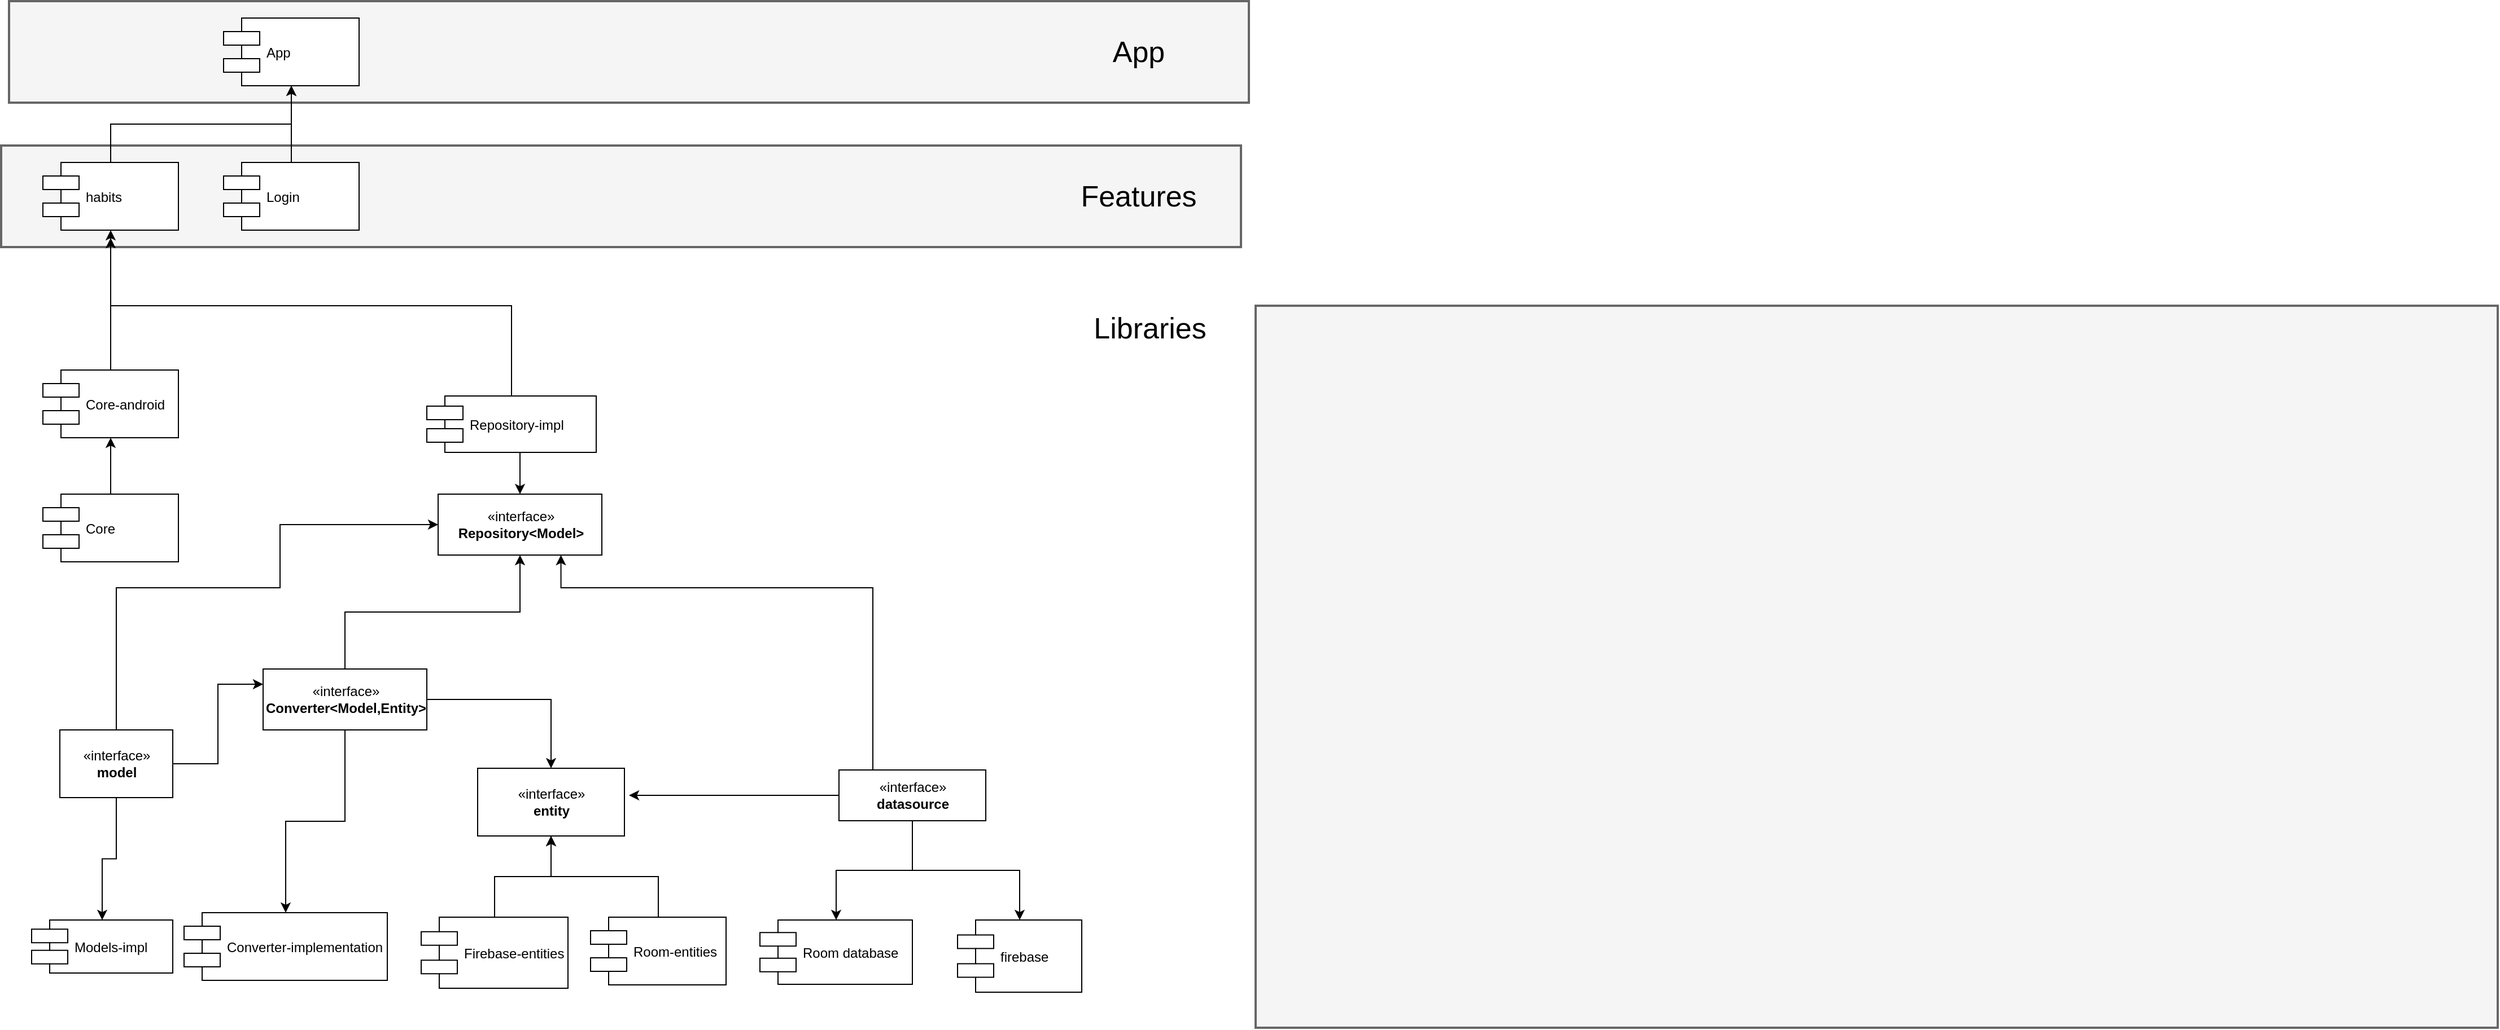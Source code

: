 <mxfile version="12.1.3" pages="1"><diagram id="54fzH4bkfljFNXTVijh6" name="Page-1"><mxGraphModel dx="1332" dy="1889" grid="1" gridSize="10" guides="1" tooltips="1" connect="1" arrows="1" fold="1" page="1" pageScale="1" pageWidth="850" pageHeight="1100" math="0" shadow="0"><root><mxCell id="0"/><mxCell id="1" parent="0"/><mxCell id="cOkBIFZBn-ActWQBM94k-70" value="" style="rounded=0;whiteSpace=wrap;html=1;strokeWidth=2;fillColor=#f5f5f5;strokeColor=#666666;fontColor=#333333;" vertex="1" parent="1"><mxGeometry x="10" y="-220" width="1098" height="90" as="geometry"/></mxCell><mxCell id="cOkBIFZBn-ActWQBM94k-69" value="" style="rounded=0;whiteSpace=wrap;html=1;strokeWidth=2;fillColor=#f5f5f5;strokeColor=#666666;fontColor=#333333;" vertex="1" parent="1"><mxGeometry x="3" y="-92" width="1098" height="90" as="geometry"/></mxCell><mxCell id="cOkBIFZBn-ActWQBM94k-67" value="" style="rounded=0;whiteSpace=wrap;html=1;strokeWidth=2;fillColor=#f5f5f5;strokeColor=#666666;fontColor=#333333;" vertex="1" parent="1"><mxGeometry x="1114" y="50" width="1100" height="640" as="geometry"/></mxCell><mxCell id="cOkBIFZBn-ActWQBM94k-19" style="edgeStyle=orthogonalEdgeStyle;rounded=0;orthogonalLoop=1;jettySize=auto;html=1;exitX=0.5;exitY=0;exitDx=0;exitDy=0;entryX=0.5;entryY=1;entryDx=0;entryDy=0;" edge="1" parent="1" source="cOkBIFZBn-ActWQBM94k-1" target="cOkBIFZBn-ActWQBM94k-2"><mxGeometry relative="1" as="geometry"/></mxCell><mxCell id="cOkBIFZBn-ActWQBM94k-1" value="Core" style="shape=component;align=left;spacingLeft=36;" vertex="1" parent="1"><mxGeometry x="40" y="217" width="120" height="60" as="geometry"/></mxCell><mxCell id="cOkBIFZBn-ActWQBM94k-63" style="edgeStyle=orthogonalEdgeStyle;rounded=0;orthogonalLoop=1;jettySize=auto;html=1;exitX=0.5;exitY=0;exitDx=0;exitDy=0;entryX=0.5;entryY=1;entryDx=0;entryDy=0;" edge="1" parent="1" source="cOkBIFZBn-ActWQBM94k-2" target="cOkBIFZBn-ActWQBM94k-3"><mxGeometry relative="1" as="geometry"/></mxCell><mxCell id="cOkBIFZBn-ActWQBM94k-2" value="Core-android" style="shape=component;align=left;spacingLeft=36;" vertex="1" parent="1"><mxGeometry x="40" y="107" width="120" height="60" as="geometry"/></mxCell><mxCell id="cOkBIFZBn-ActWQBM94k-23" style="edgeStyle=orthogonalEdgeStyle;rounded=0;orthogonalLoop=1;jettySize=auto;html=1;exitX=0.5;exitY=0;exitDx=0;exitDy=0;" edge="1" parent="1" source="cOkBIFZBn-ActWQBM94k-3" target="cOkBIFZBn-ActWQBM94k-5"><mxGeometry relative="1" as="geometry"/></mxCell><mxCell id="cOkBIFZBn-ActWQBM94k-3" value="habits" style="shape=component;align=left;spacingLeft=36;" vertex="1" parent="1"><mxGeometry x="40" y="-77" width="120" height="60" as="geometry"/></mxCell><mxCell id="cOkBIFZBn-ActWQBM94k-5" value="App" style="shape=component;align=left;spacingLeft=36;" vertex="1" parent="1"><mxGeometry x="200" y="-205" width="120" height="60" as="geometry"/></mxCell><mxCell id="cOkBIFZBn-ActWQBM94k-24" style="edgeStyle=orthogonalEdgeStyle;rounded=0;orthogonalLoop=1;jettySize=auto;html=1;exitX=0.5;exitY=0;exitDx=0;exitDy=0;entryX=0.5;entryY=1;entryDx=0;entryDy=0;" edge="1" parent="1" source="cOkBIFZBn-ActWQBM94k-6" target="cOkBIFZBn-ActWQBM94k-5"><mxGeometry relative="1" as="geometry"/></mxCell><mxCell id="cOkBIFZBn-ActWQBM94k-6" value="Login" style="shape=component;align=left;spacingLeft=36;" vertex="1" parent="1"><mxGeometry x="200" y="-77" width="120" height="60" as="geometry"/></mxCell><mxCell id="cOkBIFZBn-ActWQBM94k-7" value="Models-impl" style="shape=component;align=left;spacingLeft=36;" vertex="1" parent="1"><mxGeometry x="30" y="594.5" width="125" height="47" as="geometry"/></mxCell><mxCell id="cOkBIFZBn-ActWQBM94k-18" style="edgeStyle=orthogonalEdgeStyle;rounded=0;orthogonalLoop=1;jettySize=auto;html=1;exitX=0.5;exitY=0;exitDx=0;exitDy=0;entryX=0.5;entryY=1;entryDx=0;entryDy=0;" edge="1" parent="1" source="cOkBIFZBn-ActWQBM94k-8" target="cOkBIFZBn-ActWQBM94k-53"><mxGeometry relative="1" as="geometry"><mxPoint x="585" y="535" as="targetPoint"/></mxGeometry></mxCell><mxCell id="cOkBIFZBn-ActWQBM94k-8" value="Room-entities" style="shape=component;align=left;spacingLeft=36;" vertex="1" parent="1"><mxGeometry x="525" y="592" width="120" height="60" as="geometry"/></mxCell><mxCell id="cOkBIFZBn-ActWQBM94k-10" value="Converter-implementation" style="shape=component;align=left;spacingLeft=36;" vertex="1" parent="1"><mxGeometry x="165" y="588" width="180" height="60" as="geometry"/></mxCell><mxCell id="cOkBIFZBn-ActWQBM94k-28" style="edgeStyle=orthogonalEdgeStyle;rounded=0;orthogonalLoop=1;jettySize=auto;html=1;exitX=0.5;exitY=0;exitDx=0;exitDy=0;entryX=0.5;entryY=1;entryDx=0;entryDy=0;" edge="1" parent="1" source="cOkBIFZBn-ActWQBM94k-43" target="cOkBIFZBn-ActWQBM94k-87"><mxGeometry relative="1" as="geometry"><mxPoint x="445" y="347" as="sourcePoint"/><mxPoint x="450" y="277" as="targetPoint"/></mxGeometry></mxCell><mxCell id="cOkBIFZBn-ActWQBM94k-30" style="edgeStyle=orthogonalEdgeStyle;rounded=0;orthogonalLoop=1;jettySize=auto;html=1;exitX=0.5;exitY=1;exitDx=0;exitDy=0;entryX=0.5;entryY=0;entryDx=0;entryDy=0;" edge="1" parent="1" source="cOkBIFZBn-ActWQBM94k-43" target="cOkBIFZBn-ActWQBM94k-10"><mxGeometry relative="1" as="geometry"><mxPoint x="140" y="451" as="sourcePoint"/><Array as="points"><mxPoint x="308" y="507"/><mxPoint x="255" y="507"/></Array></mxGeometry></mxCell><mxCell id="cOkBIFZBn-ActWQBM94k-38" value="" style="edgeStyle=orthogonalEdgeStyle;rounded=0;orthogonalLoop=1;jettySize=auto;html=1;exitX=0.5;exitY=1;exitDx=0;exitDy=0;" edge="1" parent="1" source="cOkBIFZBn-ActWQBM94k-42" target="cOkBIFZBn-ActWQBM94k-37"><mxGeometry relative="1" as="geometry"><mxPoint x="735" y="527.5" as="sourcePoint"/></mxGeometry></mxCell><mxCell id="cOkBIFZBn-ActWQBM94k-37" value="Room database" style="shape=component;align=left;spacingLeft=36;" vertex="1" parent="1"><mxGeometry x="675" y="594.5" width="135" height="57" as="geometry"/></mxCell><mxCell id="cOkBIFZBn-ActWQBM94k-39" value="firebase" style="shape=component;align=left;spacingLeft=36;" vertex="1" parent="1"><mxGeometry x="850" y="594.5" width="110" height="64" as="geometry"/></mxCell><mxCell id="cOkBIFZBn-ActWQBM94k-78" style="edgeStyle=orthogonalEdgeStyle;rounded=0;orthogonalLoop=1;jettySize=auto;html=1;exitX=0.5;exitY=1;exitDx=0;exitDy=0;entryX=0.5;entryY=0;entryDx=0;entryDy=0;fontSize=26;" edge="1" parent="1" source="cOkBIFZBn-ActWQBM94k-42" target="cOkBIFZBn-ActWQBM94k-39"><mxGeometry relative="1" as="geometry"/></mxCell><mxCell id="cOkBIFZBn-ActWQBM94k-88" style="edgeStyle=orthogonalEdgeStyle;rounded=0;orthogonalLoop=1;jettySize=auto;html=1;exitX=0.5;exitY=0;exitDx=0;exitDy=0;entryX=0.75;entryY=1;entryDx=0;entryDy=0;fontSize=26;" edge="1" parent="1" source="cOkBIFZBn-ActWQBM94k-42" target="cOkBIFZBn-ActWQBM94k-87"><mxGeometry relative="1" as="geometry"><Array as="points"><mxPoint x="775" y="300"/><mxPoint x="499" y="300"/></Array></mxGeometry></mxCell><mxCell id="cOkBIFZBn-ActWQBM94k-89" style="edgeStyle=orthogonalEdgeStyle;rounded=0;orthogonalLoop=1;jettySize=auto;html=1;exitX=0;exitY=0.5;exitDx=0;exitDy=0;entryX=1.031;entryY=0.4;entryDx=0;entryDy=0;entryPerimeter=0;fontSize=26;" edge="1" parent="1" source="cOkBIFZBn-ActWQBM94k-42" target="cOkBIFZBn-ActWQBM94k-53"><mxGeometry relative="1" as="geometry"/></mxCell><mxCell id="cOkBIFZBn-ActWQBM94k-42" value="«interface»&lt;br&gt;&lt;b&gt;datasource&lt;br&gt;&lt;/b&gt;" style="html=1;" vertex="1" parent="1"><mxGeometry x="745" y="461.5" width="130" height="45" as="geometry"/></mxCell><mxCell id="cOkBIFZBn-ActWQBM94k-82" style="edgeStyle=orthogonalEdgeStyle;rounded=0;orthogonalLoop=1;jettySize=auto;html=1;exitX=1;exitY=0.5;exitDx=0;exitDy=0;entryX=0.5;entryY=0;entryDx=0;entryDy=0;fontSize=26;" edge="1" parent="1" source="cOkBIFZBn-ActWQBM94k-43" target="cOkBIFZBn-ActWQBM94k-53"><mxGeometry relative="1" as="geometry"/></mxCell><mxCell id="cOkBIFZBn-ActWQBM94k-43" value="«interface»&lt;br&gt;&lt;b&gt;Converter&amp;lt;Model,Entity&amp;gt;&lt;br&gt;&lt;/b&gt;" style="html=1;" vertex="1" parent="1"><mxGeometry x="235" y="372" width="145" height="54" as="geometry"/></mxCell><mxCell id="cOkBIFZBn-ActWQBM94k-52" style="edgeStyle=orthogonalEdgeStyle;rounded=0;orthogonalLoop=1;jettySize=auto;html=1;exitX=0.5;exitY=1;exitDx=0;exitDy=0;entryX=0.5;entryY=0;entryDx=0;entryDy=0;" edge="1" parent="1" source="cOkBIFZBn-ActWQBM94k-50" target="cOkBIFZBn-ActWQBM94k-7"><mxGeometry relative="1" as="geometry"/></mxCell><mxCell id="cOkBIFZBn-ActWQBM94k-91" style="edgeStyle=orthogonalEdgeStyle;rounded=0;orthogonalLoop=1;jettySize=auto;html=1;exitX=0.5;exitY=0;exitDx=0;exitDy=0;entryX=0;entryY=0.5;entryDx=0;entryDy=0;fontSize=26;" edge="1" parent="1" source="cOkBIFZBn-ActWQBM94k-50" target="cOkBIFZBn-ActWQBM94k-87"><mxGeometry relative="1" as="geometry"><Array as="points"><mxPoint x="105" y="300"/><mxPoint x="250" y="300"/><mxPoint x="250" y="244"/></Array></mxGeometry></mxCell><mxCell id="cOkBIFZBn-ActWQBM94k-94" style="edgeStyle=orthogonalEdgeStyle;rounded=0;orthogonalLoop=1;jettySize=auto;html=1;exitX=1;exitY=0.5;exitDx=0;exitDy=0;entryX=0;entryY=0.25;entryDx=0;entryDy=0;fontSize=26;" edge="1" parent="1" source="cOkBIFZBn-ActWQBM94k-50" target="cOkBIFZBn-ActWQBM94k-43"><mxGeometry relative="1" as="geometry"/></mxCell><mxCell id="cOkBIFZBn-ActWQBM94k-50" value="«interface»&lt;br&gt;&lt;b&gt;model&lt;br&gt;&lt;/b&gt;" style="html=1;" vertex="1" parent="1"><mxGeometry x="55" y="426" width="100" height="60" as="geometry"/></mxCell><mxCell id="cOkBIFZBn-ActWQBM94k-53" value="«interface»&lt;br&gt;&lt;b&gt;entity&lt;br&gt;&lt;/b&gt;" style="html=1;" vertex="1" parent="1"><mxGeometry x="425" y="460" width="130" height="60" as="geometry"/></mxCell><mxCell id="cOkBIFZBn-ActWQBM94k-58" style="edgeStyle=orthogonalEdgeStyle;rounded=0;orthogonalLoop=1;jettySize=auto;html=1;exitX=0.5;exitY=0;exitDx=0;exitDy=0;entryX=0.5;entryY=1;entryDx=0;entryDy=0;" edge="1" parent="1" source="cOkBIFZBn-ActWQBM94k-55" target="cOkBIFZBn-ActWQBM94k-53"><mxGeometry relative="1" as="geometry"/></mxCell><mxCell id="cOkBIFZBn-ActWQBM94k-55" value="Firebase-entities" style="shape=component;align=left;spacingLeft=36;" vertex="1" parent="1"><mxGeometry x="375" y="592" width="130" height="63" as="geometry"/></mxCell><mxCell id="cOkBIFZBn-ActWQBM94k-71" value="Libraries" style="text;html=1;resizable=0;autosize=1;align=center;verticalAlign=middle;points=[];fillColor=none;strokeColor=none;rounded=0;fontSize=26;" vertex="1" parent="1"><mxGeometry x="990" y="60" width="60" height="20" as="geometry"/></mxCell><mxCell id="cOkBIFZBn-ActWQBM94k-72" value="Features" style="text;html=1;resizable=0;autosize=1;align=center;verticalAlign=middle;points=[];fillColor=none;strokeColor=none;rounded=0;fontSize=26;" vertex="1" parent="1"><mxGeometry x="950" y="-67" width="120" height="40" as="geometry"/></mxCell><mxCell id="cOkBIFZBn-ActWQBM94k-73" value="App" style="text;html=1;resizable=0;autosize=1;align=center;verticalAlign=middle;points=[];fillColor=none;strokeColor=none;rounded=0;fontSize=26;" vertex="1" parent="1"><mxGeometry x="980" y="-195" width="60" height="40" as="geometry"/></mxCell><mxCell id="cOkBIFZBn-ActWQBM94k-85" style="edgeStyle=orthogonalEdgeStyle;rounded=0;orthogonalLoop=1;jettySize=auto;html=1;exitX=0.5;exitY=1;exitDx=0;exitDy=0;entryX=0.5;entryY=0;entryDx=0;entryDy=0;fontSize=26;" edge="1" parent="1" source="cOkBIFZBn-ActWQBM94k-84" target="cOkBIFZBn-ActWQBM94k-87"><mxGeometry relative="1" as="geometry"><mxPoint x="450" y="217" as="targetPoint"/></mxGeometry></mxCell><mxCell id="cOkBIFZBn-ActWQBM94k-86" style="edgeStyle=orthogonalEdgeStyle;rounded=0;orthogonalLoop=1;jettySize=auto;html=1;exitX=0.5;exitY=0;exitDx=0;exitDy=0;fontSize=26;" edge="1" parent="1" source="cOkBIFZBn-ActWQBM94k-84"><mxGeometry relative="1" as="geometry"><mxPoint x="100" y="-10" as="targetPoint"/><Array as="points"><mxPoint x="455" y="50"/><mxPoint x="100" y="50"/></Array></mxGeometry></mxCell><mxCell id="cOkBIFZBn-ActWQBM94k-84" value="Repository-impl" style="shape=component;align=left;spacingLeft=36;" vertex="1" parent="1"><mxGeometry x="380" y="130" width="150" height="50" as="geometry"/></mxCell><mxCell id="cOkBIFZBn-ActWQBM94k-87" value="«interface»&lt;br&gt;&lt;b&gt;Repository&amp;lt;Model&amp;gt;&lt;br&gt;&lt;/b&gt;" style="html=1;" vertex="1" parent="1"><mxGeometry x="390" y="217" width="145" height="54" as="geometry"/></mxCell></root></mxGraphModel></diagram></mxfile>